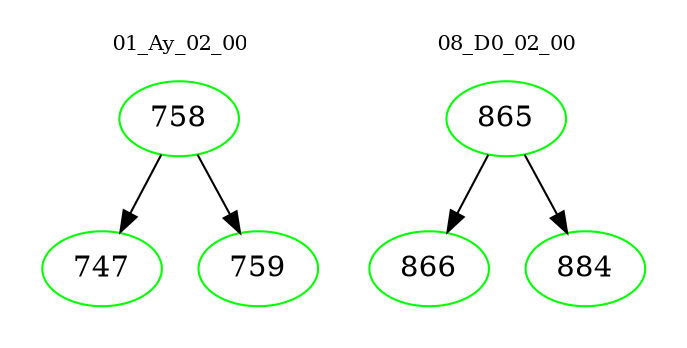 digraph{
subgraph cluster_0 {
color = white
label = "01_Ay_02_00";
fontsize=10;
T0_758 [label="758", color="green"]
T0_758 -> T0_747 [color="black"]
T0_747 [label="747", color="green"]
T0_758 -> T0_759 [color="black"]
T0_759 [label="759", color="green"]
}
subgraph cluster_1 {
color = white
label = "08_D0_02_00";
fontsize=10;
T1_865 [label="865", color="green"]
T1_865 -> T1_866 [color="black"]
T1_866 [label="866", color="green"]
T1_865 -> T1_884 [color="black"]
T1_884 [label="884", color="green"]
}
}
